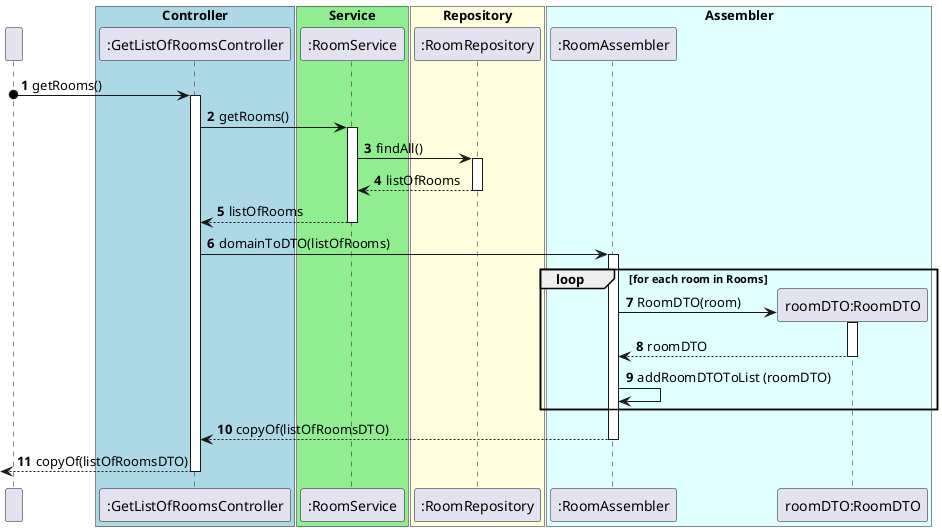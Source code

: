 
@startuml
'https://plantuml.com/sequence-diagram
!pragma layout smetana

participant " " as User

box "Controller" #LightBlue
participant ":GetListOfRoomsController" as GetListOfRoomsController
end box

box "Service" #LightGreen
participant ":RoomService" as Service
end box

box "Repository" #LightYellow
participant ":RoomRepository" as RepositoryRoom
end box

box "Assembler" #LightCyan

participant ":RoomAssembler" as RoomAssembler

participant "roomDTO:RoomDTO" as RoomDTO

end box
autonumber

User o-> GetListOfRoomsController: getRooms()

activate GetListOfRoomsController

GetListOfRoomsController -> Service: getRooms()

activate Service

Service -> RepositoryRoom: findAll()

activate RepositoryRoom

RepositoryRoom --> Service: listOfRooms

deactivate RepositoryRoom

Service --> GetListOfRoomsController : listOfRooms

deactivate Service

GetListOfRoomsController -> RoomAssembler: domainToDTO(listOfRooms)

loop  for each room in Rooms
create RoomDTO
activate RoomAssembler
RoomAssembler -> RoomDTO: RoomDTO(room)
activate RoomDTO
RoomDTO --> RoomAssembler: roomDTO
deactivate RoomDTO
RoomAssembler -> RoomAssembler : addRoomDTOToList (roomDTO)
end

RoomAssembler --> GetListOfRoomsController: copyOf(listOfRoomsDTO)

deactivate RoomAssembler

<-- GetListOfRoomsController : copyOf(listOfRoomsDTO)

deactivate GetListOfRoomsController


@enduml